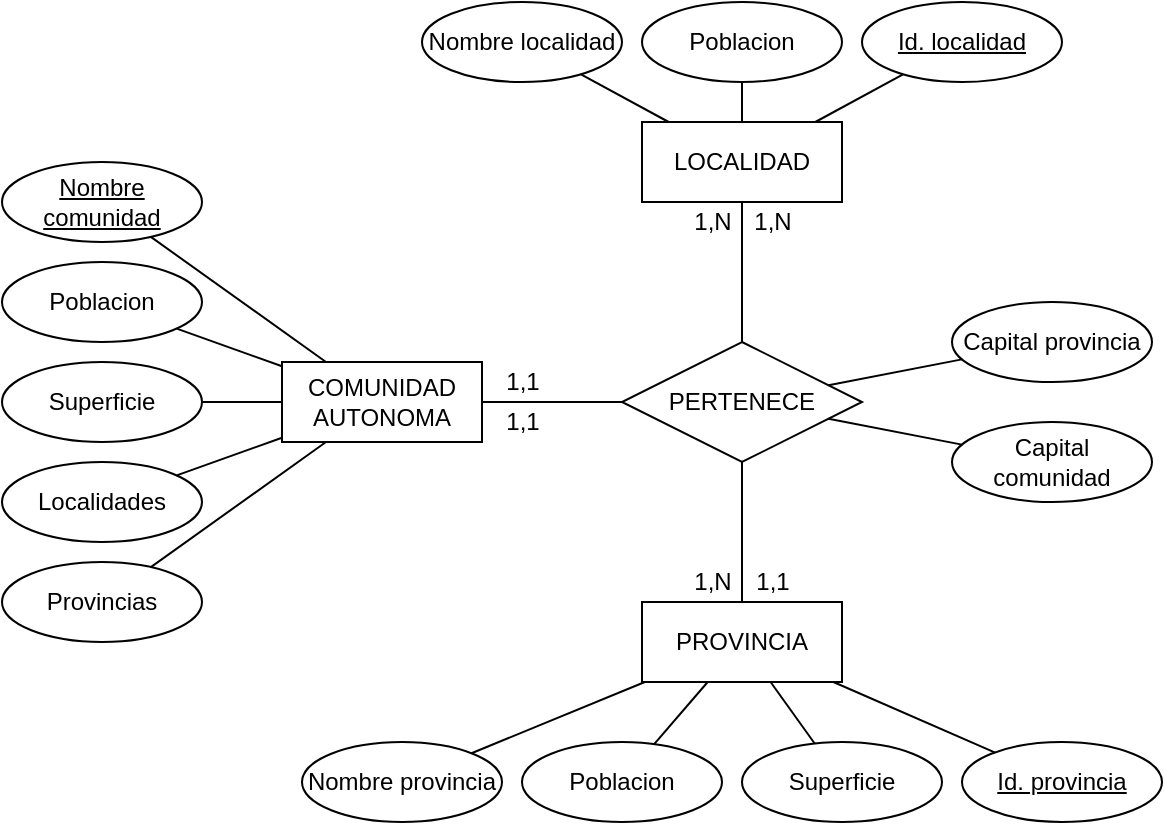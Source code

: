 <mxfile version="16.5.1" type="device"><diagram id="R2lEEEUBdFMjLlhIrx00" name="Page-1"><mxGraphModel dx="1958" dy="553" grid="1" gridSize="10" guides="1" tooltips="1" connect="1" arrows="1" fold="1" page="1" pageScale="1" pageWidth="850" pageHeight="1100" math="0" shadow="0" extFonts="Permanent Marker^https://fonts.googleapis.com/css?family=Permanent+Marker"><root><mxCell id="0"/><mxCell id="1" parent="0"/><mxCell id="hlzUVAlP8lShM0PVrYK_-1" value="LOCALIDAD" style="whiteSpace=wrap;html=1;align=center;" vertex="1" parent="1"><mxGeometry x="270" y="120" width="100" height="40" as="geometry"/></mxCell><mxCell id="hlzUVAlP8lShM0PVrYK_-2" value="COMUNIDAD AUTONOMA" style="whiteSpace=wrap;html=1;align=center;" vertex="1" parent="1"><mxGeometry x="90" y="240" width="100" height="40" as="geometry"/></mxCell><mxCell id="hlzUVAlP8lShM0PVrYK_-3" value="PROVINCIA" style="whiteSpace=wrap;html=1;align=center;" vertex="1" parent="1"><mxGeometry x="270" y="360" width="100" height="40" as="geometry"/></mxCell><mxCell id="hlzUVAlP8lShM0PVrYK_-4" value="Nombre localidad" style="ellipse;whiteSpace=wrap;html=1;align=center;" vertex="1" parent="1"><mxGeometry x="160" y="60" width="100" height="40" as="geometry"/></mxCell><mxCell id="hlzUVAlP8lShM0PVrYK_-5" value="Poblacion" style="ellipse;whiteSpace=wrap;html=1;align=center;" vertex="1" parent="1"><mxGeometry x="270" y="60" width="100" height="40" as="geometry"/></mxCell><mxCell id="hlzUVAlP8lShM0PVrYK_-6" value="Nombre provincia" style="ellipse;whiteSpace=wrap;html=1;align=center;" vertex="1" parent="1"><mxGeometry x="100" y="430" width="100" height="40" as="geometry"/></mxCell><mxCell id="hlzUVAlP8lShM0PVrYK_-7" value="Poblacion" style="ellipse;whiteSpace=wrap;html=1;align=center;" vertex="1" parent="1"><mxGeometry x="210" y="430" width="100" height="40" as="geometry"/></mxCell><mxCell id="hlzUVAlP8lShM0PVrYK_-8" value="Superficie" style="ellipse;whiteSpace=wrap;html=1;align=center;" vertex="1" parent="1"><mxGeometry x="320" y="430" width="100" height="40" as="geometry"/></mxCell><mxCell id="hlzUVAlP8lShM0PVrYK_-9" value="Superficie" style="ellipse;whiteSpace=wrap;html=1;align=center;" vertex="1" parent="1"><mxGeometry x="-50" y="240" width="100" height="40" as="geometry"/></mxCell><mxCell id="hlzUVAlP8lShM0PVrYK_-10" value="&lt;u&gt;Nombre comunidad&lt;/u&gt;" style="ellipse;whiteSpace=wrap;html=1;align=center;" vertex="1" parent="1"><mxGeometry x="-50" y="140" width="100" height="40" as="geometry"/></mxCell><mxCell id="hlzUVAlP8lShM0PVrYK_-11" value="Poblacion" style="ellipse;whiteSpace=wrap;html=1;align=center;" vertex="1" parent="1"><mxGeometry x="-50" y="190" width="100" height="40" as="geometry"/></mxCell><mxCell id="hlzUVAlP8lShM0PVrYK_-12" value="&lt;u&gt;Id. provincia&lt;/u&gt;" style="ellipse;whiteSpace=wrap;html=1;align=center;" vertex="1" parent="1"><mxGeometry x="430" y="430" width="100" height="40" as="geometry"/></mxCell><mxCell id="hlzUVAlP8lShM0PVrYK_-13" value="PERTENECE" style="shape=rhombus;perimeter=rhombusPerimeter;whiteSpace=wrap;html=1;align=center;" vertex="1" parent="1"><mxGeometry x="260" y="230" width="120" height="60" as="geometry"/></mxCell><mxCell id="hlzUVAlP8lShM0PVrYK_-14" value="&lt;u&gt;Id. localidad&lt;/u&gt;" style="ellipse;whiteSpace=wrap;html=1;align=center;" vertex="1" parent="1"><mxGeometry x="380" y="60" width="100" height="40" as="geometry"/></mxCell><mxCell id="hlzUVAlP8lShM0PVrYK_-15" value="" style="endArrow=none;html=1;rounded=0;" edge="1" parent="1" source="hlzUVAlP8lShM0PVrYK_-2" target="hlzUVAlP8lShM0PVrYK_-13"><mxGeometry relative="1" as="geometry"><mxPoint x="340" y="280" as="sourcePoint"/><mxPoint x="500" y="280" as="targetPoint"/></mxGeometry></mxCell><mxCell id="hlzUVAlP8lShM0PVrYK_-17" value="" style="endArrow=none;html=1;rounded=0;" edge="1" parent="1" source="hlzUVAlP8lShM0PVrYK_-13" target="hlzUVAlP8lShM0PVrYK_-1"><mxGeometry relative="1" as="geometry"><mxPoint x="200" y="270" as="sourcePoint"/><mxPoint x="270" y="270" as="targetPoint"/></mxGeometry></mxCell><mxCell id="hlzUVAlP8lShM0PVrYK_-18" value="" style="endArrow=none;html=1;rounded=0;" edge="1" parent="1" source="hlzUVAlP8lShM0PVrYK_-3" target="hlzUVAlP8lShM0PVrYK_-13"><mxGeometry relative="1" as="geometry"><mxPoint x="210" y="280" as="sourcePoint"/><mxPoint x="280" y="280" as="targetPoint"/></mxGeometry></mxCell><mxCell id="hlzUVAlP8lShM0PVrYK_-19" value="" style="endArrow=none;html=1;rounded=0;" edge="1" parent="1" source="hlzUVAlP8lShM0PVrYK_-10" target="hlzUVAlP8lShM0PVrYK_-2"><mxGeometry relative="1" as="geometry"><mxPoint x="220" y="290" as="sourcePoint"/><mxPoint x="290" y="290" as="targetPoint"/></mxGeometry></mxCell><mxCell id="hlzUVAlP8lShM0PVrYK_-20" value="" style="endArrow=none;html=1;rounded=0;" edge="1" parent="1" source="hlzUVAlP8lShM0PVrYK_-11" target="hlzUVAlP8lShM0PVrYK_-2"><mxGeometry relative="1" as="geometry"><mxPoint x="230" y="300" as="sourcePoint"/><mxPoint x="300" y="300" as="targetPoint"/></mxGeometry></mxCell><mxCell id="hlzUVAlP8lShM0PVrYK_-21" value="" style="endArrow=none;html=1;rounded=0;" edge="1" parent="1" source="hlzUVAlP8lShM0PVrYK_-9" target="hlzUVAlP8lShM0PVrYK_-2"><mxGeometry relative="1" as="geometry"><mxPoint x="240" y="310" as="sourcePoint"/><mxPoint x="310" y="310" as="targetPoint"/></mxGeometry></mxCell><mxCell id="hlzUVAlP8lShM0PVrYK_-22" value="" style="endArrow=none;html=1;rounded=0;" edge="1" parent="1" source="hlzUVAlP8lShM0PVrYK_-6" target="hlzUVAlP8lShM0PVrYK_-3"><mxGeometry relative="1" as="geometry"><mxPoint x="250" y="320" as="sourcePoint"/><mxPoint x="320" y="320" as="targetPoint"/></mxGeometry></mxCell><mxCell id="hlzUVAlP8lShM0PVrYK_-23" value="" style="endArrow=none;html=1;rounded=0;" edge="1" parent="1" source="hlzUVAlP8lShM0PVrYK_-7" target="hlzUVAlP8lShM0PVrYK_-3"><mxGeometry relative="1" as="geometry"><mxPoint x="260" y="330" as="sourcePoint"/><mxPoint x="330" y="330" as="targetPoint"/></mxGeometry></mxCell><mxCell id="hlzUVAlP8lShM0PVrYK_-24" value="" style="endArrow=none;html=1;rounded=0;" edge="1" parent="1" source="hlzUVAlP8lShM0PVrYK_-8" target="hlzUVAlP8lShM0PVrYK_-3"><mxGeometry relative="1" as="geometry"><mxPoint x="270" y="340" as="sourcePoint"/><mxPoint x="340" y="340" as="targetPoint"/></mxGeometry></mxCell><mxCell id="hlzUVAlP8lShM0PVrYK_-25" value="" style="endArrow=none;html=1;rounded=0;" edge="1" parent="1" source="hlzUVAlP8lShM0PVrYK_-12" target="hlzUVAlP8lShM0PVrYK_-3"><mxGeometry relative="1" as="geometry"><mxPoint x="280" y="350" as="sourcePoint"/><mxPoint x="350" y="350" as="targetPoint"/></mxGeometry></mxCell><mxCell id="hlzUVAlP8lShM0PVrYK_-26" value="" style="endArrow=none;html=1;rounded=0;" edge="1" parent="1" source="hlzUVAlP8lShM0PVrYK_-4" target="hlzUVAlP8lShM0PVrYK_-1"><mxGeometry relative="1" as="geometry"><mxPoint x="290" y="360" as="sourcePoint"/><mxPoint x="360" y="360" as="targetPoint"/></mxGeometry></mxCell><mxCell id="hlzUVAlP8lShM0PVrYK_-27" value="" style="endArrow=none;html=1;rounded=0;" edge="1" parent="1" source="hlzUVAlP8lShM0PVrYK_-5" target="hlzUVAlP8lShM0PVrYK_-1"><mxGeometry relative="1" as="geometry"><mxPoint x="300" y="370" as="sourcePoint"/><mxPoint x="370" y="370" as="targetPoint"/></mxGeometry></mxCell><mxCell id="hlzUVAlP8lShM0PVrYK_-28" value="" style="endArrow=none;html=1;rounded=0;" edge="1" parent="1" source="hlzUVAlP8lShM0PVrYK_-14" target="hlzUVAlP8lShM0PVrYK_-1"><mxGeometry relative="1" as="geometry"><mxPoint x="310" y="380" as="sourcePoint"/><mxPoint x="380" y="380" as="targetPoint"/></mxGeometry></mxCell><mxCell id="hlzUVAlP8lShM0PVrYK_-30" value="Localidades" style="ellipse;whiteSpace=wrap;html=1;align=center;" vertex="1" parent="1"><mxGeometry x="-50" y="290" width="100" height="40" as="geometry"/></mxCell><mxCell id="hlzUVAlP8lShM0PVrYK_-31" value="Provincias" style="ellipse;whiteSpace=wrap;html=1;align=center;" vertex="1" parent="1"><mxGeometry x="-50" y="340" width="100" height="40" as="geometry"/></mxCell><mxCell id="hlzUVAlP8lShM0PVrYK_-33" value="Capital provincia" style="ellipse;whiteSpace=wrap;html=1;align=center;" vertex="1" parent="1"><mxGeometry x="425" y="210" width="100" height="40" as="geometry"/></mxCell><mxCell id="hlzUVAlP8lShM0PVrYK_-34" value="Capital comunidad" style="ellipse;whiteSpace=wrap;html=1;align=center;" vertex="1" parent="1"><mxGeometry x="425" y="270" width="100" height="40" as="geometry"/></mxCell><mxCell id="hlzUVAlP8lShM0PVrYK_-35" value="" style="endArrow=none;html=1;rounded=0;" edge="1" parent="1" source="hlzUVAlP8lShM0PVrYK_-30" target="hlzUVAlP8lShM0PVrYK_-2"><mxGeometry relative="1" as="geometry"><mxPoint x="60" y="270" as="sourcePoint"/><mxPoint x="100" y="270" as="targetPoint"/></mxGeometry></mxCell><mxCell id="hlzUVAlP8lShM0PVrYK_-36" value="" style="endArrow=none;html=1;rounded=0;" edge="1" parent="1" source="hlzUVAlP8lShM0PVrYK_-31" target="hlzUVAlP8lShM0PVrYK_-2"><mxGeometry relative="1" as="geometry"><mxPoint x="70" y="280" as="sourcePoint"/><mxPoint x="110" y="280" as="targetPoint"/></mxGeometry></mxCell><mxCell id="hlzUVAlP8lShM0PVrYK_-37" value="" style="endArrow=none;html=1;rounded=0;" edge="1" parent="1" source="hlzUVAlP8lShM0PVrYK_-33" target="hlzUVAlP8lShM0PVrYK_-13"><mxGeometry relative="1" as="geometry"><mxPoint x="80" y="290" as="sourcePoint"/><mxPoint x="120" y="290" as="targetPoint"/></mxGeometry></mxCell><mxCell id="hlzUVAlP8lShM0PVrYK_-38" value="" style="endArrow=none;html=1;rounded=0;" edge="1" parent="1" source="hlzUVAlP8lShM0PVrYK_-34" target="hlzUVAlP8lShM0PVrYK_-13"><mxGeometry relative="1" as="geometry"><mxPoint x="90" y="300" as="sourcePoint"/><mxPoint x="130" y="300" as="targetPoint"/></mxGeometry></mxCell><mxCell id="hlzUVAlP8lShM0PVrYK_-42" value="1,N" style="text;html=1;align=center;verticalAlign=middle;resizable=0;points=[];autosize=1;strokeColor=none;fillColor=none;" vertex="1" parent="1"><mxGeometry x="320" y="160" width="30" height="20" as="geometry"/></mxCell><mxCell id="hlzUVAlP8lShM0PVrYK_-43" value="1,1" style="text;html=1;align=center;verticalAlign=middle;resizable=0;points=[];autosize=1;strokeColor=none;fillColor=none;" vertex="1" parent="1"><mxGeometry x="320" y="340" width="30" height="20" as="geometry"/></mxCell><mxCell id="hlzUVAlP8lShM0PVrYK_-44" value="1,1" style="text;html=1;align=center;verticalAlign=middle;resizable=0;points=[];autosize=1;strokeColor=none;fillColor=none;" vertex="1" parent="1"><mxGeometry x="195" y="260" width="30" height="20" as="geometry"/></mxCell><mxCell id="hlzUVAlP8lShM0PVrYK_-45" value="1,N" style="text;html=1;align=center;verticalAlign=middle;resizable=0;points=[];autosize=1;strokeColor=none;fillColor=none;" vertex="1" parent="1"><mxGeometry x="290" y="340" width="30" height="20" as="geometry"/></mxCell><mxCell id="hlzUVAlP8lShM0PVrYK_-46" value="1,1" style="text;html=1;align=center;verticalAlign=middle;resizable=0;points=[];autosize=1;strokeColor=none;fillColor=none;" vertex="1" parent="1"><mxGeometry x="195" y="240" width="30" height="20" as="geometry"/></mxCell><mxCell id="hlzUVAlP8lShM0PVrYK_-47" value="1,N" style="text;html=1;align=center;verticalAlign=middle;resizable=0;points=[];autosize=1;strokeColor=none;fillColor=none;" vertex="1" parent="1"><mxGeometry x="290" y="160" width="30" height="20" as="geometry"/></mxCell></root></mxGraphModel></diagram></mxfile>